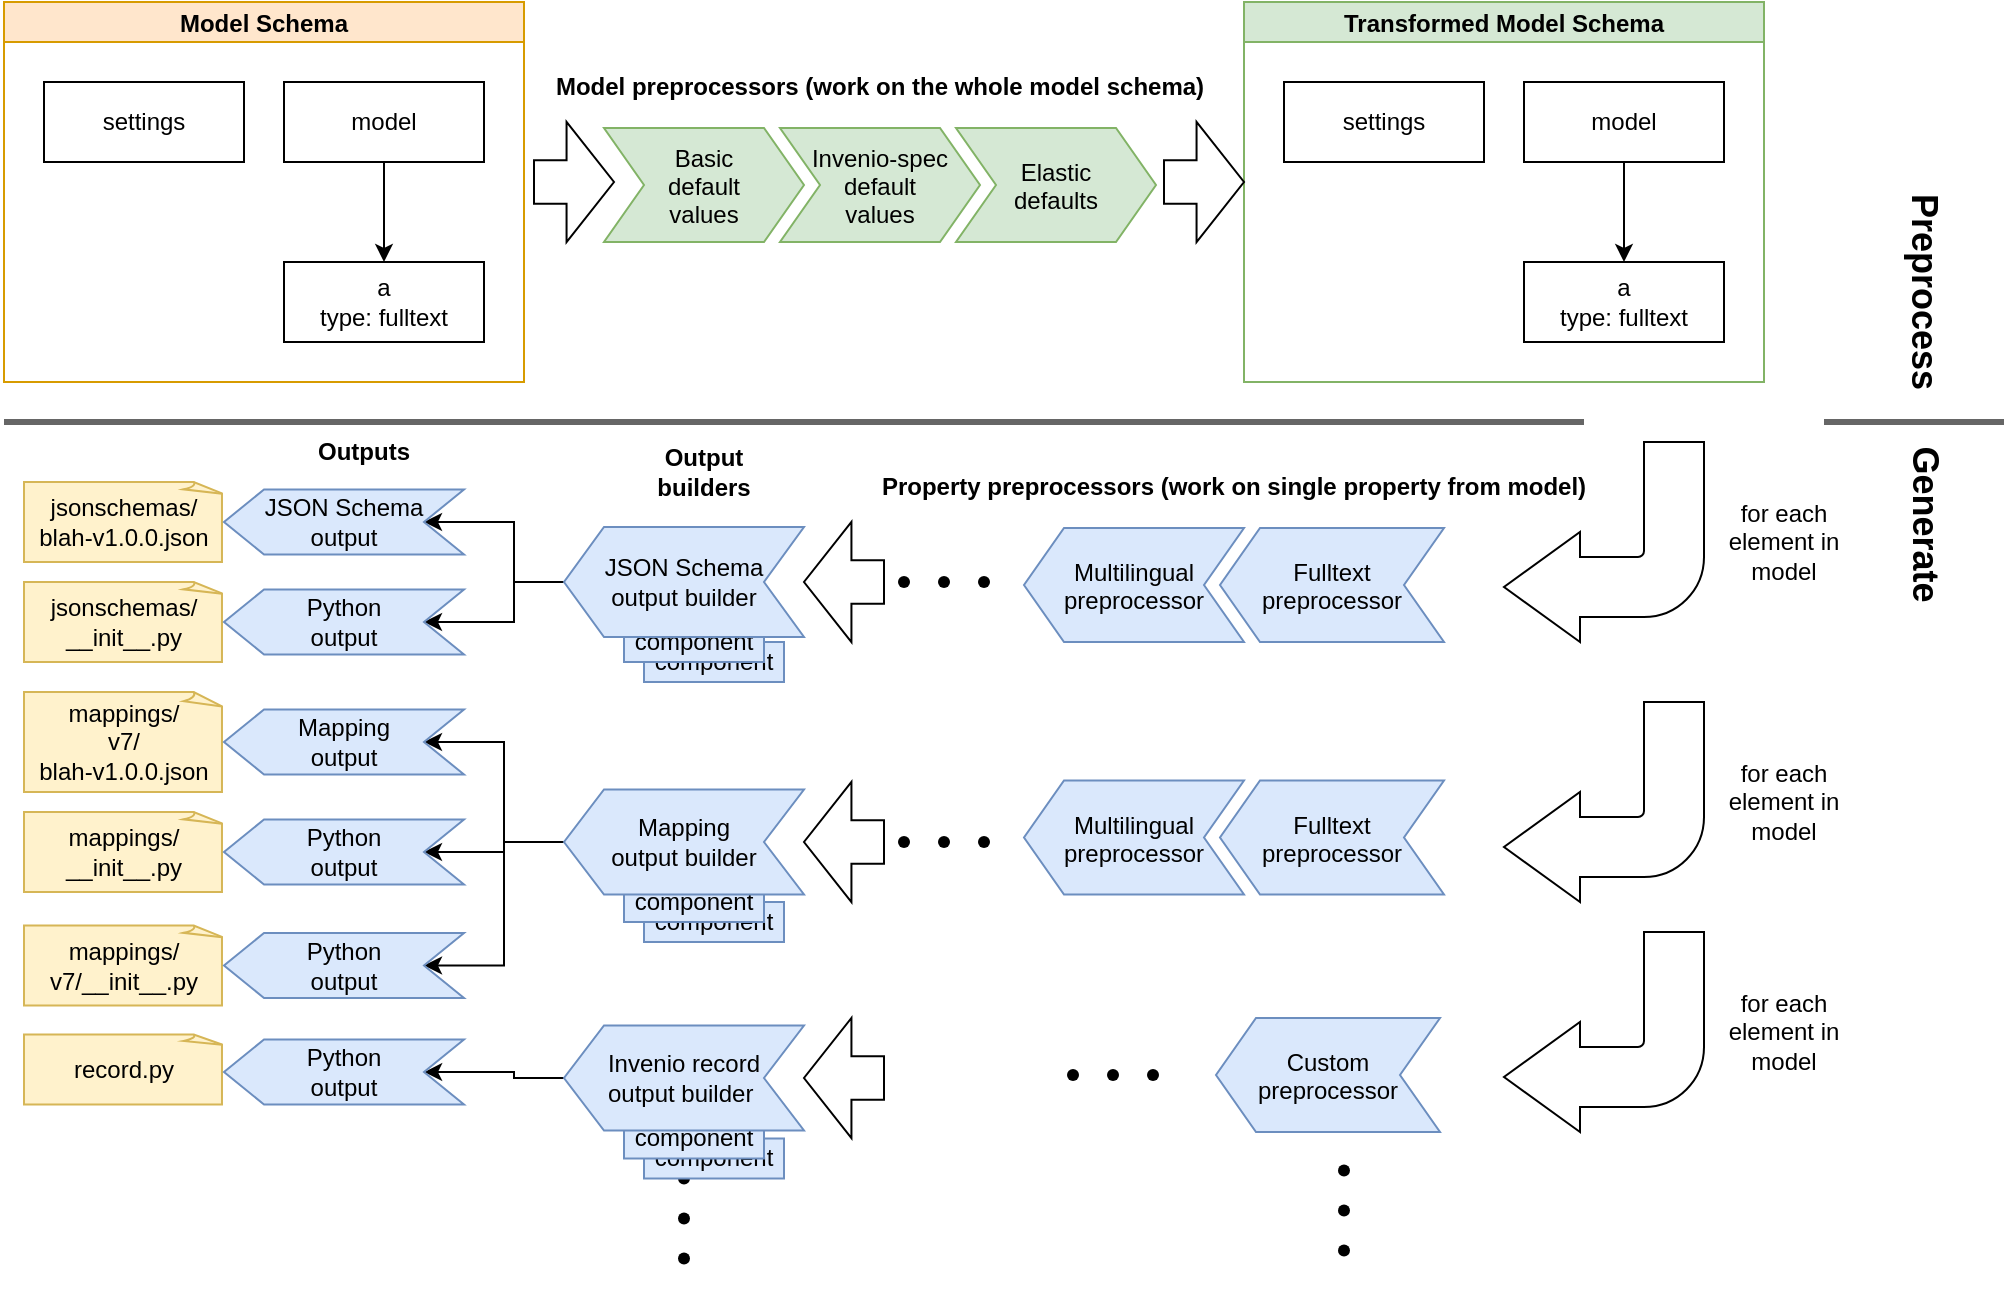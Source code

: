 <mxfile version="16.0.0" type="device"><diagram id="A6EAD0K2_PoKzZyDJO_5" name="Page-1"><mxGraphModel dx="1106" dy="997" grid="1" gridSize="10" guides="1" tooltips="1" connect="1" arrows="1" fold="1" page="1" pageScale="1" pageWidth="1169" pageHeight="827" math="0" shadow="0"><root><mxCell id="0"/><mxCell id="1" parent="0"/><mxCell id="zHWAuOwDVWqLEILzsatQ-77" value="" style="group" parent="1" vertex="1" connectable="0"><mxGeometry x="330" y="678.25" width="70" height="80" as="geometry"/></mxCell><mxCell id="zHWAuOwDVWqLEILzsatQ-74" value="" style="shape=waypoint;sketch=0;fillStyle=solid;size=6;pointerEvents=1;points=[];fillColor=none;resizable=0;rotatable=0;perimeter=centerPerimeter;snapToPoint=1;" parent="zHWAuOwDVWqLEILzsatQ-77" vertex="1"><mxGeometry width="40" height="40" as="geometry"/></mxCell><mxCell id="zHWAuOwDVWqLEILzsatQ-75" value="" style="shape=waypoint;sketch=0;fillStyle=solid;size=6;pointerEvents=1;points=[];fillColor=none;resizable=0;rotatable=0;perimeter=centerPerimeter;snapToPoint=1;" parent="zHWAuOwDVWqLEILzsatQ-77" vertex="1"><mxGeometry y="20" width="40" height="40" as="geometry"/></mxCell><mxCell id="zHWAuOwDVWqLEILzsatQ-76" value="" style="shape=waypoint;sketch=0;fillStyle=solid;size=6;pointerEvents=1;points=[];fillColor=none;resizable=0;rotatable=0;perimeter=centerPerimeter;snapToPoint=1;" parent="zHWAuOwDVWqLEILzsatQ-77" vertex="1"><mxGeometry y="40" width="40" height="40" as="geometry"/></mxCell><mxCell id="gCcgDDClcHX49GoNQtWS-9" value="" style="group" vertex="1" connectable="0" parent="zHWAuOwDVWqLEILzsatQ-77"><mxGeometry x="-10" y="-10" width="80" height="30" as="geometry"/></mxCell><mxCell id="gCcgDDClcHX49GoNQtWS-10" value="component" style="rounded=0;whiteSpace=wrap;html=1;fillColor=#dae8fc;strokeColor=#6c8ebf;" vertex="1" parent="gCcgDDClcHX49GoNQtWS-9"><mxGeometry x="10" y="10" width="70" height="20" as="geometry"/></mxCell><mxCell id="gCcgDDClcHX49GoNQtWS-11" value="component" style="rounded=0;whiteSpace=wrap;html=1;fillColor=#dae8fc;strokeColor=#6c8ebf;" vertex="1" parent="gCcgDDClcHX49GoNQtWS-9"><mxGeometry width="70" height="20" as="geometry"/></mxCell><mxCell id="gCcgDDClcHX49GoNQtWS-6" value="" style="group" vertex="1" connectable="0" parent="1"><mxGeometry x="320" y="550" width="80" height="30" as="geometry"/></mxCell><mxCell id="gCcgDDClcHX49GoNQtWS-7" value="component" style="rounded=0;whiteSpace=wrap;html=1;fillColor=#dae8fc;strokeColor=#6c8ebf;" vertex="1" parent="gCcgDDClcHX49GoNQtWS-6"><mxGeometry x="10" y="10" width="70" height="20" as="geometry"/></mxCell><mxCell id="gCcgDDClcHX49GoNQtWS-8" value="component" style="rounded=0;whiteSpace=wrap;html=1;fillColor=#dae8fc;strokeColor=#6c8ebf;" vertex="1" parent="gCcgDDClcHX49GoNQtWS-6"><mxGeometry width="70" height="20" as="geometry"/></mxCell><mxCell id="gCcgDDClcHX49GoNQtWS-5" value="" style="group" vertex="1" connectable="0" parent="1"><mxGeometry x="320" y="420" width="80" height="30" as="geometry"/></mxCell><mxCell id="gCcgDDClcHX49GoNQtWS-4" value="component" style="rounded=0;whiteSpace=wrap;html=1;fillColor=#dae8fc;strokeColor=#6c8ebf;" vertex="1" parent="gCcgDDClcHX49GoNQtWS-5"><mxGeometry x="10" y="10" width="70" height="20" as="geometry"/></mxCell><mxCell id="gCcgDDClcHX49GoNQtWS-2" value="component" style="rounded=0;whiteSpace=wrap;html=1;fillColor=#dae8fc;strokeColor=#6c8ebf;" vertex="1" parent="gCcgDDClcHX49GoNQtWS-5"><mxGeometry width="70" height="20" as="geometry"/></mxCell><mxCell id="zHWAuOwDVWqLEILzsatQ-1" value="Model Schema" style="swimlane;startSize=20;horizontal=1;childLayout=treeLayout;horizontalTree=0;resizable=0;containerType=tree;fillColor=#ffe6cc;strokeColor=#d79b00;" parent="1" vertex="1"><mxGeometry x="10" y="110" width="260" height="190" as="geometry"/></mxCell><mxCell id="zHWAuOwDVWqLEILzsatQ-18" value="settings" style="whiteSpace=wrap;html=1;" parent="zHWAuOwDVWqLEILzsatQ-1" vertex="1"><mxGeometry x="20" y="40" width="100" height="40" as="geometry"/></mxCell><mxCell id="zHWAuOwDVWqLEILzsatQ-3" value="model" style="whiteSpace=wrap;html=1;" parent="zHWAuOwDVWqLEILzsatQ-1" vertex="1"><mxGeometry x="140" y="40" width="100" height="40" as="geometry"/></mxCell><mxCell id="zHWAuOwDVWqLEILzsatQ-8" value="a&lt;br&gt;type: fulltext" style="whiteSpace=wrap;html=1;" parent="zHWAuOwDVWqLEILzsatQ-1" vertex="1"><mxGeometry x="140" y="130" width="100" height="40" as="geometry"/></mxCell><mxCell id="zHWAuOwDVWqLEILzsatQ-7" value="" style="edgeStyle=elbowEdgeStyle;elbow=vertical;html=1;rounded=0;" parent="zHWAuOwDVWqLEILzsatQ-1" source="zHWAuOwDVWqLEILzsatQ-3" target="zHWAuOwDVWqLEILzsatQ-8" edge="1"><mxGeometry relative="1" as="geometry"><mxPoint x="-150" y="120" as="sourcePoint"/></mxGeometry></mxCell><mxCell id="zHWAuOwDVWqLEILzsatQ-26" value="Model preprocessors (work on the whole model schema)" style="swimlane;childLayout=stackLayout;horizontal=1;fillColor=none;horizontalStack=1;resizeParent=1;resizeParentMax=0;resizeLast=0;collapsible=0;strokeColor=none;stackBorder=10;stackSpacing=-12;resizable=1;align=center;points=[];fontColor=#000000;" parent="1" vertex="1"><mxGeometry x="300" y="140" width="296" height="100" as="geometry"/></mxCell><mxCell id="zHWAuOwDVWqLEILzsatQ-27" value="Basic &#10;default &#10;values" style="shape=step;perimeter=stepPerimeter;fixedSize=1;points=[];fillColor=#d5e8d4;strokeColor=#82b366;" parent="zHWAuOwDVWqLEILzsatQ-26" vertex="1"><mxGeometry x="10" y="33" width="100" height="57" as="geometry"/></mxCell><mxCell id="zHWAuOwDVWqLEILzsatQ-28" value="Invenio-spec&#10;default&#10;values" style="shape=step;perimeter=stepPerimeter;fixedSize=1;points=[];fillColor=#d5e8d4;strokeColor=#82b366;" parent="zHWAuOwDVWqLEILzsatQ-26" vertex="1"><mxGeometry x="98" y="33" width="100" height="57" as="geometry"/></mxCell><mxCell id="zHWAuOwDVWqLEILzsatQ-29" value="Elastic&#10;defaults" style="shape=step;perimeter=stepPerimeter;fixedSize=1;points=[];fillColor=#d5e8d4;strokeColor=#82b366;" parent="zHWAuOwDVWqLEILzsatQ-26" vertex="1"><mxGeometry x="186" y="33" width="100" height="57" as="geometry"/></mxCell><mxCell id="zHWAuOwDVWqLEILzsatQ-30" value="Transformed Model Schema" style="swimlane;startSize=20;horizontal=1;childLayout=treeLayout;horizontalTree=0;resizable=0;containerType=tree;fillColor=#d5e8d4;strokeColor=#82b366;" parent="1" vertex="1"><mxGeometry x="630" y="110" width="260" height="190" as="geometry"/></mxCell><mxCell id="zHWAuOwDVWqLEILzsatQ-31" value="settings" style="whiteSpace=wrap;html=1;" parent="zHWAuOwDVWqLEILzsatQ-30" vertex="1"><mxGeometry x="20" y="40" width="100" height="40" as="geometry"/></mxCell><mxCell id="zHWAuOwDVWqLEILzsatQ-32" value="model" style="whiteSpace=wrap;html=1;" parent="zHWAuOwDVWqLEILzsatQ-30" vertex="1"><mxGeometry x="140" y="40" width="100" height="40" as="geometry"/></mxCell><mxCell id="zHWAuOwDVWqLEILzsatQ-33" value="a&lt;br&gt;type: fulltext" style="whiteSpace=wrap;html=1;" parent="zHWAuOwDVWqLEILzsatQ-30" vertex="1"><mxGeometry x="140" y="130" width="100" height="40" as="geometry"/></mxCell><mxCell id="zHWAuOwDVWqLEILzsatQ-34" value="" style="edgeStyle=elbowEdgeStyle;elbow=vertical;html=1;rounded=0;" parent="zHWAuOwDVWqLEILzsatQ-30" source="zHWAuOwDVWqLEILzsatQ-32" target="zHWAuOwDVWqLEILzsatQ-33" edge="1"><mxGeometry relative="1" as="geometry"><mxPoint x="-150" y="120" as="sourcePoint"/></mxGeometry></mxCell><mxCell id="zHWAuOwDVWqLEILzsatQ-48" value="" style="html=1;shadow=0;dashed=0;align=center;verticalAlign=middle;shape=mxgraph.arrows2.bendArrow;dy=15;dx=38;notch=0;arrowHead=55;rounded=1;direction=west;" parent="1" vertex="1"><mxGeometry x="760" y="330" width="100" height="100" as="geometry"/></mxCell><mxCell id="zHWAuOwDVWqLEILzsatQ-49" value="for each element in model" style="text;html=1;strokeColor=none;fillColor=none;align=center;verticalAlign=middle;whiteSpace=wrap;rounded=0;" parent="1" vertex="1"><mxGeometry x="870" y="365" width="60" height="30" as="geometry"/></mxCell><mxCell id="W7AhBe4ZrvAX_HDTWooI-27" style="edgeStyle=orthogonalEdgeStyle;rounded=0;orthogonalLoop=1;jettySize=auto;html=1;entryX=0;entryY=0.5;entryDx=0;entryDy=0;" parent="1" source="zHWAuOwDVWqLEILzsatQ-58" target="W7AhBe4ZrvAX_HDTWooI-17" edge="1"><mxGeometry relative="1" as="geometry"/></mxCell><mxCell id="W7AhBe4ZrvAX_HDTWooI-28" style="edgeStyle=orthogonalEdgeStyle;rounded=0;orthogonalLoop=1;jettySize=auto;html=1;entryX=0;entryY=0.5;entryDx=0;entryDy=0;" parent="1" source="zHWAuOwDVWqLEILzsatQ-58" target="W7AhBe4ZrvAX_HDTWooI-21" edge="1"><mxGeometry relative="1" as="geometry"/></mxCell><mxCell id="zHWAuOwDVWqLEILzsatQ-58" value="JSON Schema&lt;br&gt;output builder" style="shape=step;perimeter=stepPerimeter;whiteSpace=wrap;html=1;fixedSize=1;direction=west;fillColor=#dae8fc;strokeColor=#6c8ebf;" parent="1" vertex="1"><mxGeometry x="290" y="372.5" width="120" height="55" as="geometry"/></mxCell><mxCell id="zHWAuOwDVWqLEILzsatQ-59" value="&lt;b&gt;Output builders&lt;/b&gt;" style="text;html=1;strokeColor=none;fillColor=none;align=center;verticalAlign=middle;whiteSpace=wrap;rounded=0;" parent="1" vertex="1"><mxGeometry x="330" y="330" width="60" height="30" as="geometry"/></mxCell><mxCell id="W7AhBe4ZrvAX_HDTWooI-29" style="edgeStyle=orthogonalEdgeStyle;rounded=0;orthogonalLoop=1;jettySize=auto;html=1;" parent="1" source="zHWAuOwDVWqLEILzsatQ-63" target="W7AhBe4ZrvAX_HDTWooI-20" edge="1"><mxGeometry relative="1" as="geometry"><Array as="points"><mxPoint x="260" y="530"/><mxPoint x="260" y="480"/></Array></mxGeometry></mxCell><mxCell id="W7AhBe4ZrvAX_HDTWooI-30" style="edgeStyle=orthogonalEdgeStyle;rounded=0;orthogonalLoop=1;jettySize=auto;html=1;entryX=0;entryY=0.5;entryDx=0;entryDy=0;" parent="1" source="zHWAuOwDVWqLEILzsatQ-63" target="W7AhBe4ZrvAX_HDTWooI-23" edge="1"><mxGeometry relative="1" as="geometry"><Array as="points"><mxPoint x="260" y="530"/><mxPoint x="260" y="535"/></Array></mxGeometry></mxCell><mxCell id="W7AhBe4ZrvAX_HDTWooI-31" style="edgeStyle=orthogonalEdgeStyle;rounded=0;orthogonalLoop=1;jettySize=auto;html=1;entryX=0;entryY=0.5;entryDx=0;entryDy=0;" parent="1" source="zHWAuOwDVWqLEILzsatQ-63" target="W7AhBe4ZrvAX_HDTWooI-25" edge="1"><mxGeometry relative="1" as="geometry"><Array as="points"><mxPoint x="260" y="530"/><mxPoint x="260" y="592"/></Array></mxGeometry></mxCell><mxCell id="zHWAuOwDVWqLEILzsatQ-63" value="Mapping&lt;br&gt;output builder" style="shape=step;perimeter=stepPerimeter;whiteSpace=wrap;html=1;fixedSize=1;direction=west;fillColor=#dae8fc;strokeColor=#6c8ebf;" parent="1" vertex="1"><mxGeometry x="290" y="503.75" width="120" height="52.5" as="geometry"/></mxCell><mxCell id="W7AhBe4ZrvAX_HDTWooI-33" style="edgeStyle=orthogonalEdgeStyle;rounded=0;orthogonalLoop=1;jettySize=auto;html=1;" parent="1" source="zHWAuOwDVWqLEILzsatQ-66" target="W7AhBe4ZrvAX_HDTWooI-19" edge="1"><mxGeometry relative="1" as="geometry"/></mxCell><mxCell id="zHWAuOwDVWqLEILzsatQ-66" value="Invenio record&lt;br&gt;output builder&amp;nbsp;" style="shape=step;perimeter=stepPerimeter;whiteSpace=wrap;html=1;fixedSize=1;direction=west;fillColor=#dae8fc;strokeColor=#6c8ebf;" parent="1" vertex="1"><mxGeometry x="290" y="621.75" width="120" height="52.5" as="geometry"/></mxCell><mxCell id="zHWAuOwDVWqLEILzsatQ-67" value="" style="html=1;shadow=0;dashed=0;align=center;verticalAlign=middle;shape=mxgraph.arrows2.bendArrow;dy=15;dx=38;notch=0;arrowHead=55;rounded=1;direction=west;" parent="1" vertex="1"><mxGeometry x="760" y="460" width="100" height="100" as="geometry"/></mxCell><mxCell id="zHWAuOwDVWqLEILzsatQ-68" value="for each element in model" style="text;html=1;strokeColor=none;fillColor=none;align=center;verticalAlign=middle;whiteSpace=wrap;rounded=0;" parent="1" vertex="1"><mxGeometry x="870" y="495" width="60" height="30" as="geometry"/></mxCell><mxCell id="zHWAuOwDVWqLEILzsatQ-69" value="" style="html=1;shadow=0;dashed=0;align=center;verticalAlign=middle;shape=mxgraph.arrows2.bendArrow;dy=15;dx=38;notch=0;arrowHead=55;rounded=1;direction=west;" parent="1" vertex="1"><mxGeometry x="760" y="575" width="100" height="100" as="geometry"/></mxCell><mxCell id="zHWAuOwDVWqLEILzsatQ-70" value="for each element in model" style="text;html=1;strokeColor=none;fillColor=none;align=center;verticalAlign=middle;whiteSpace=wrap;rounded=0;" parent="1" vertex="1"><mxGeometry x="870" y="610" width="60" height="30" as="geometry"/></mxCell><mxCell id="zHWAuOwDVWqLEILzsatQ-71" value="jsonschemas/&lt;br&gt;blah-v1.0.0.json" style="whiteSpace=wrap;html=1;shape=mxgraph.basic.document;fillColor=#fff2cc;strokeColor=#d6b656;" parent="1" vertex="1"><mxGeometry x="20" y="350" width="100" height="40" as="geometry"/></mxCell><mxCell id="zHWAuOwDVWqLEILzsatQ-72" value="mappings/&lt;br&gt;v7/&lt;br&gt;blah-v1.0.0.json" style="whiteSpace=wrap;html=1;shape=mxgraph.basic.document;fillColor=#fff2cc;strokeColor=#d6b656;" parent="1" vertex="1"><mxGeometry x="20" y="455" width="100" height="50" as="geometry"/></mxCell><mxCell id="zHWAuOwDVWqLEILzsatQ-73" value="record.py" style="whiteSpace=wrap;html=1;shape=mxgraph.basic.document;fillColor=#fff2cc;strokeColor=#d6b656;" parent="1" vertex="1"><mxGeometry x="20" y="626.25" width="100" height="35" as="geometry"/></mxCell><mxCell id="zHWAuOwDVWqLEILzsatQ-78" value="" style="group" parent="1" vertex="1" connectable="0"><mxGeometry x="660" y="674.25" width="40" height="80" as="geometry"/></mxCell><mxCell id="zHWAuOwDVWqLEILzsatQ-79" value="" style="shape=waypoint;sketch=0;fillStyle=solid;size=6;pointerEvents=1;points=[];fillColor=none;resizable=0;rotatable=0;perimeter=centerPerimeter;snapToPoint=1;" parent="zHWAuOwDVWqLEILzsatQ-78" vertex="1"><mxGeometry width="40" height="40" as="geometry"/></mxCell><mxCell id="zHWAuOwDVWqLEILzsatQ-80" value="" style="shape=waypoint;sketch=0;fillStyle=solid;size=6;pointerEvents=1;points=[];fillColor=none;resizable=0;rotatable=0;perimeter=centerPerimeter;snapToPoint=1;" parent="zHWAuOwDVWqLEILzsatQ-78" vertex="1"><mxGeometry y="20" width="40" height="40" as="geometry"/></mxCell><mxCell id="zHWAuOwDVWqLEILzsatQ-81" value="" style="shape=waypoint;sketch=0;fillStyle=solid;size=6;pointerEvents=1;points=[];fillColor=none;resizable=0;rotatable=0;perimeter=centerPerimeter;snapToPoint=1;" parent="zHWAuOwDVWqLEILzsatQ-78" vertex="1"><mxGeometry y="40" width="40" height="40" as="geometry"/></mxCell><mxCell id="zHWAuOwDVWqLEILzsatQ-101" value="" style="shape=singleArrow;whiteSpace=wrap;html=1;arrowWidth=0.363;arrowSize=0.593;" parent="1" vertex="1"><mxGeometry x="275" y="170" width="40" height="60" as="geometry"/></mxCell><mxCell id="zHWAuOwDVWqLEILzsatQ-102" value="" style="shape=singleArrow;whiteSpace=wrap;html=1;arrowWidth=0.363;arrowSize=0.593;" parent="1" vertex="1"><mxGeometry x="590" y="170" width="40" height="60" as="geometry"/></mxCell><mxCell id="zHWAuOwDVWqLEILzsatQ-103" value="" style="shape=singleArrow;whiteSpace=wrap;html=1;arrowWidth=0.363;arrowSize=0.593;direction=west;" parent="1" vertex="1"><mxGeometry x="410" y="370" width="40" height="60" as="geometry"/></mxCell><mxCell id="zHWAuOwDVWqLEILzsatQ-105" value="" style="shape=singleArrow;whiteSpace=wrap;html=1;arrowWidth=0.363;arrowSize=0.593;direction=west;" parent="1" vertex="1"><mxGeometry x="410" y="500" width="40" height="60" as="geometry"/></mxCell><mxCell id="zHWAuOwDVWqLEILzsatQ-106" value="" style="shape=singleArrow;whiteSpace=wrap;html=1;arrowWidth=0.363;arrowSize=0.593;direction=west;" parent="1" vertex="1"><mxGeometry x="410" y="618" width="40" height="60" as="geometry"/></mxCell><mxCell id="zHWAuOwDVWqLEILzsatQ-111" value="" style="group" parent="1" vertex="1" connectable="0"><mxGeometry x="440" y="340" width="300" height="100" as="geometry"/></mxCell><mxCell id="zHWAuOwDVWqLEILzsatQ-53" value="Property preprocessors (work on single property from model)" style="swimlane;childLayout=stackLayout;horizontal=1;fillColor=none;horizontalStack=1;resizeParent=1;resizeParentMax=0;resizeLast=0;collapsible=0;strokeColor=none;stackBorder=10;stackSpacing=-12;resizable=1;align=center;points=[];fontColor=#000000;" parent="zHWAuOwDVWqLEILzsatQ-111" vertex="1"><mxGeometry x="70" width="230" height="100" as="geometry"/></mxCell><mxCell id="zHWAuOwDVWqLEILzsatQ-54" value="Multilingual&#10;preprocessor" style="shape=step;perimeter=stepPerimeter;fixedSize=1;points=[];direction=west;fillColor=#dae8fc;strokeColor=#6c8ebf;" parent="zHWAuOwDVWqLEILzsatQ-53" vertex="1"><mxGeometry x="10" y="33" width="110" height="57" as="geometry"/></mxCell><mxCell id="zHWAuOwDVWqLEILzsatQ-57" value="Fulltext&#10;preprocessor" style="shape=step;perimeter=stepPerimeter;fixedSize=1;points=[];direction=west;fillColor=#dae8fc;strokeColor=#6c8ebf;" parent="zHWAuOwDVWqLEILzsatQ-53" vertex="1"><mxGeometry x="108" y="33" width="112" height="57" as="geometry"/></mxCell><mxCell id="zHWAuOwDVWqLEILzsatQ-96" value="" style="group" parent="zHWAuOwDVWqLEILzsatQ-111" vertex="1" connectable="0"><mxGeometry y="40" width="80" height="40" as="geometry"/></mxCell><mxCell id="zHWAuOwDVWqLEILzsatQ-97" value="" style="shape=waypoint;sketch=0;fillStyle=solid;size=6;pointerEvents=1;points=[];fillColor=none;resizable=0;rotatable=0;perimeter=centerPerimeter;snapToPoint=1;" parent="zHWAuOwDVWqLEILzsatQ-96" vertex="1"><mxGeometry x="40" width="40" height="40" as="geometry"/></mxCell><mxCell id="zHWAuOwDVWqLEILzsatQ-98" value="" style="shape=waypoint;sketch=0;fillStyle=solid;size=6;pointerEvents=1;points=[];fillColor=none;resizable=0;rotatable=0;perimeter=centerPerimeter;snapToPoint=1;" parent="zHWAuOwDVWqLEILzsatQ-96" vertex="1"><mxGeometry x="20" width="40" height="40" as="geometry"/></mxCell><mxCell id="zHWAuOwDVWqLEILzsatQ-99" value="" style="shape=waypoint;sketch=0;fillStyle=solid;size=6;pointerEvents=1;points=[];fillColor=none;resizable=0;rotatable=0;perimeter=centerPerimeter;snapToPoint=1;" parent="zHWAuOwDVWqLEILzsatQ-96" vertex="1"><mxGeometry width="40" height="40" as="geometry"/></mxCell><mxCell id="W7AhBe4ZrvAX_HDTWooI-1" value="" style="group" parent="1" vertex="1" connectable="0"><mxGeometry x="440" y="450" width="300" height="106.25" as="geometry"/></mxCell><mxCell id="W7AhBe4ZrvAX_HDTWooI-5" value="" style="group" parent="W7AhBe4ZrvAX_HDTWooI-1" vertex="1" connectable="0"><mxGeometry y="60" width="80" height="40" as="geometry"/></mxCell><mxCell id="W7AhBe4ZrvAX_HDTWooI-6" value="" style="shape=waypoint;sketch=0;fillStyle=solid;size=6;pointerEvents=1;points=[];fillColor=none;resizable=0;rotatable=0;perimeter=centerPerimeter;snapToPoint=1;" parent="W7AhBe4ZrvAX_HDTWooI-5" vertex="1"><mxGeometry x="40" width="40" height="40" as="geometry"/></mxCell><mxCell id="W7AhBe4ZrvAX_HDTWooI-7" value="" style="shape=waypoint;sketch=0;fillStyle=solid;size=6;pointerEvents=1;points=[];fillColor=none;resizable=0;rotatable=0;perimeter=centerPerimeter;snapToPoint=1;" parent="W7AhBe4ZrvAX_HDTWooI-5" vertex="1"><mxGeometry x="20" width="40" height="40" as="geometry"/></mxCell><mxCell id="W7AhBe4ZrvAX_HDTWooI-8" value="" style="shape=waypoint;sketch=0;fillStyle=solid;size=6;pointerEvents=1;points=[];fillColor=none;resizable=0;rotatable=0;perimeter=centerPerimeter;snapToPoint=1;" parent="W7AhBe4ZrvAX_HDTWooI-5" vertex="1"><mxGeometry width="40" height="40" as="geometry"/></mxCell><mxCell id="W7AhBe4ZrvAX_HDTWooI-34" value="Multilingual&#10;preprocessor" style="shape=step;perimeter=stepPerimeter;fixedSize=1;points=[];direction=west;fillColor=#dae8fc;strokeColor=#6c8ebf;" parent="W7AhBe4ZrvAX_HDTWooI-1" vertex="1"><mxGeometry x="80" y="49.25" width="110" height="57" as="geometry"/></mxCell><mxCell id="W7AhBe4ZrvAX_HDTWooI-35" value="Fulltext&#10;preprocessor" style="shape=step;perimeter=stepPerimeter;fixedSize=1;points=[];direction=west;fillColor=#dae8fc;strokeColor=#6c8ebf;" parent="W7AhBe4ZrvAX_HDTWooI-1" vertex="1"><mxGeometry x="178" y="49.25" width="112" height="57" as="geometry"/></mxCell><mxCell id="W7AhBe4ZrvAX_HDTWooI-9" value="" style="group" parent="1" vertex="1" connectable="0"><mxGeometry x="440" y="585" width="300" height="100" as="geometry"/></mxCell><mxCell id="W7AhBe4ZrvAX_HDTWooI-13" value="" style="group" parent="W7AhBe4ZrvAX_HDTWooI-9" vertex="1" connectable="0"><mxGeometry x="84.5" y="41.5" width="80" height="40" as="geometry"/></mxCell><mxCell id="W7AhBe4ZrvAX_HDTWooI-14" value="" style="shape=waypoint;sketch=0;fillStyle=solid;size=6;pointerEvents=1;points=[];fillColor=none;resizable=0;rotatable=0;perimeter=centerPerimeter;snapToPoint=1;" parent="W7AhBe4ZrvAX_HDTWooI-13" vertex="1"><mxGeometry x="40" width="40" height="40" as="geometry"/></mxCell><mxCell id="W7AhBe4ZrvAX_HDTWooI-15" value="" style="shape=waypoint;sketch=0;fillStyle=solid;size=6;pointerEvents=1;points=[];fillColor=none;resizable=0;rotatable=0;perimeter=centerPerimeter;snapToPoint=1;" parent="W7AhBe4ZrvAX_HDTWooI-13" vertex="1"><mxGeometry x="20" width="40" height="40" as="geometry"/></mxCell><mxCell id="W7AhBe4ZrvAX_HDTWooI-16" value="" style="shape=waypoint;sketch=0;fillStyle=solid;size=6;pointerEvents=1;points=[];fillColor=none;resizable=0;rotatable=0;perimeter=centerPerimeter;snapToPoint=1;" parent="W7AhBe4ZrvAX_HDTWooI-13" vertex="1"><mxGeometry width="40" height="40" as="geometry"/></mxCell><mxCell id="W7AhBe4ZrvAX_HDTWooI-12" value="Custom&#10;preprocessor" style="shape=step;perimeter=stepPerimeter;fixedSize=1;points=[];direction=west;fillColor=#dae8fc;strokeColor=#6c8ebf;" parent="W7AhBe4ZrvAX_HDTWooI-9" vertex="1"><mxGeometry x="176" y="33" width="112" height="57" as="geometry"/></mxCell><mxCell id="W7AhBe4ZrvAX_HDTWooI-17" value="JSON Schema&lt;br&gt;output" style="shape=step;perimeter=stepPerimeter;whiteSpace=wrap;html=1;fixedSize=1;direction=west;fillColor=#dae8fc;strokeColor=#6c8ebf;" parent="1" vertex="1"><mxGeometry x="120" y="353.75" width="120" height="32.5" as="geometry"/></mxCell><mxCell id="W7AhBe4ZrvAX_HDTWooI-18" value="jsonschemas/&lt;br&gt;__init__.py" style="whiteSpace=wrap;html=1;shape=mxgraph.basic.document;fillColor=#fff2cc;strokeColor=#d6b656;" parent="1" vertex="1"><mxGeometry x="20" y="400" width="100" height="40" as="geometry"/></mxCell><mxCell id="W7AhBe4ZrvAX_HDTWooI-19" value="Python &lt;br&gt;output" style="shape=step;perimeter=stepPerimeter;whiteSpace=wrap;html=1;fixedSize=1;direction=west;fillColor=#dae8fc;strokeColor=#6c8ebf;" parent="1" vertex="1"><mxGeometry x="120" y="628.75" width="120" height="32.5" as="geometry"/></mxCell><mxCell id="W7AhBe4ZrvAX_HDTWooI-20" value="Mapping &lt;br&gt;output" style="shape=step;perimeter=stepPerimeter;whiteSpace=wrap;html=1;fixedSize=1;direction=west;fillColor=#dae8fc;strokeColor=#6c8ebf;" parent="1" vertex="1"><mxGeometry x="120" y="463.75" width="120" height="32.5" as="geometry"/></mxCell><mxCell id="W7AhBe4ZrvAX_HDTWooI-21" value="Python &lt;br&gt;output" style="shape=step;perimeter=stepPerimeter;whiteSpace=wrap;html=1;fixedSize=1;direction=west;fillColor=#dae8fc;strokeColor=#6c8ebf;" parent="1" vertex="1"><mxGeometry x="120" y="403.75" width="120" height="32.5" as="geometry"/></mxCell><mxCell id="W7AhBe4ZrvAX_HDTWooI-22" value="mappings/&lt;br&gt;__init__.py" style="whiteSpace=wrap;html=1;shape=mxgraph.basic.document;fillColor=#fff2cc;strokeColor=#d6b656;" parent="1" vertex="1"><mxGeometry x="20" y="515" width="100" height="40" as="geometry"/></mxCell><mxCell id="W7AhBe4ZrvAX_HDTWooI-23" value="Python &lt;br&gt;output" style="shape=step;perimeter=stepPerimeter;whiteSpace=wrap;html=1;fixedSize=1;direction=west;fillColor=#dae8fc;strokeColor=#6c8ebf;" parent="1" vertex="1"><mxGeometry x="120" y="518.75" width="120" height="32.5" as="geometry"/></mxCell><mxCell id="W7AhBe4ZrvAX_HDTWooI-24" value="mappings/&lt;br&gt;v7/__init__.py" style="whiteSpace=wrap;html=1;shape=mxgraph.basic.document;fillColor=#fff2cc;strokeColor=#d6b656;" parent="1" vertex="1"><mxGeometry x="20" y="571.75" width="100" height="40" as="geometry"/></mxCell><mxCell id="W7AhBe4ZrvAX_HDTWooI-25" value="Python &lt;br&gt;output" style="shape=step;perimeter=stepPerimeter;whiteSpace=wrap;html=1;fixedSize=1;direction=west;fillColor=#dae8fc;strokeColor=#6c8ebf;" parent="1" vertex="1"><mxGeometry x="120" y="575.5" width="120" height="32.5" as="geometry"/></mxCell><mxCell id="W7AhBe4ZrvAX_HDTWooI-36" value="&lt;b&gt;Outputs&lt;/b&gt;" style="text;html=1;strokeColor=none;fillColor=none;align=center;verticalAlign=middle;whiteSpace=wrap;rounded=0;" parent="1" vertex="1"><mxGeometry x="160" y="320" width="60" height="30" as="geometry"/></mxCell><mxCell id="W7AhBe4ZrvAX_HDTWooI-37" value="" style="endArrow=none;html=1;rounded=0;strokeWidth=3;fillColor=#f5f5f5;strokeColor=#666666;" parent="1" edge="1"><mxGeometry width="50" height="50" relative="1" as="geometry"><mxPoint x="800" y="320" as="sourcePoint"/><mxPoint x="10" y="320" as="targetPoint"/></mxGeometry></mxCell><mxCell id="W7AhBe4ZrvAX_HDTWooI-38" value="Preprocess" style="text;html=1;strokeColor=none;fillColor=none;align=center;verticalAlign=middle;whiteSpace=wrap;rounded=0;rotation=90;fontSize=18;fontStyle=1" parent="1" vertex="1"><mxGeometry x="940" y="240" width="60" height="30" as="geometry"/></mxCell><mxCell id="W7AhBe4ZrvAX_HDTWooI-39" value="Generate" style="text;html=1;strokeColor=none;fillColor=none;align=center;verticalAlign=middle;whiteSpace=wrap;rounded=0;rotation=90;fontSize=18;fontStyle=1" parent="1" vertex="1"><mxGeometry x="940" y="356.25" width="60" height="30" as="geometry"/></mxCell><mxCell id="W7AhBe4ZrvAX_HDTWooI-40" value="" style="endArrow=none;html=1;rounded=0;strokeWidth=3;fillColor=#f5f5f5;strokeColor=#666666;" parent="1" edge="1"><mxGeometry width="50" height="50" relative="1" as="geometry"><mxPoint x="1010" y="320" as="sourcePoint"/><mxPoint x="920" y="320" as="targetPoint"/></mxGeometry></mxCell></root></mxGraphModel></diagram></mxfile>